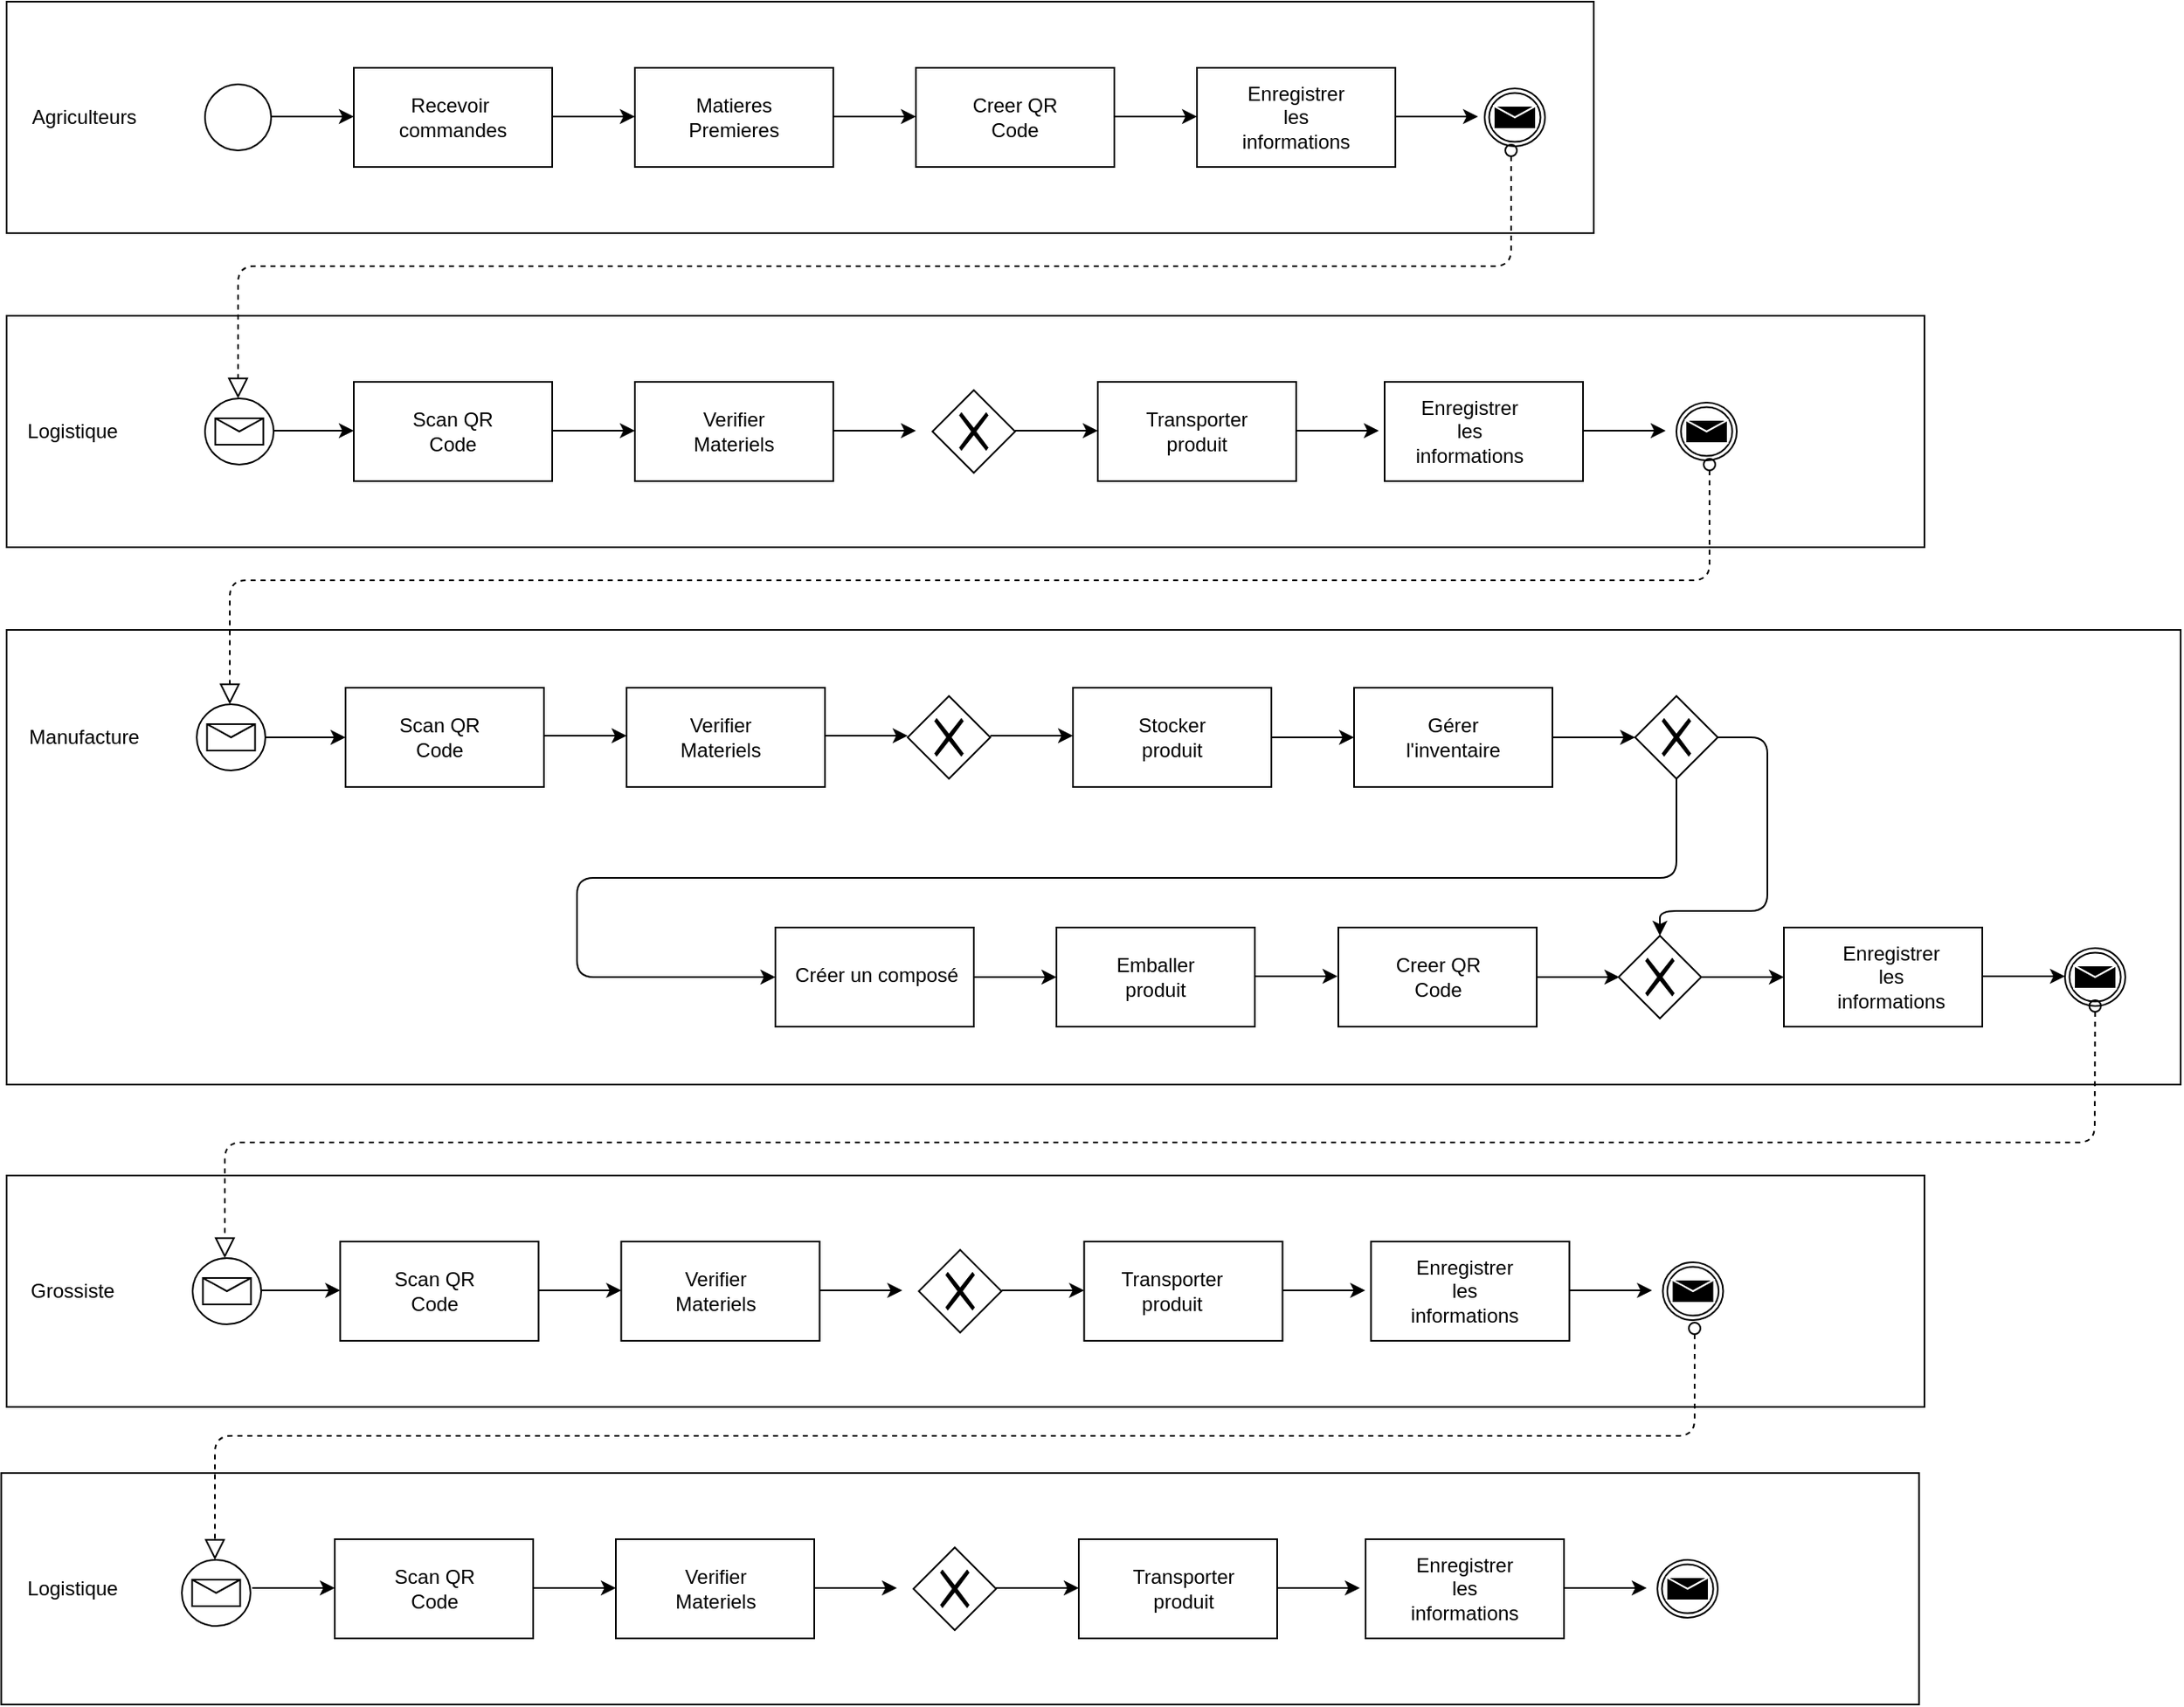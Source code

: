 <mxfile version="12.9.13" type="github">
  <diagram id="81X1mQ6UX0WzqLGWzquK" name="Page-1">
    <mxGraphModel dx="2702" dy="944" grid="1" gridSize="10" guides="1" tooltips="1" connect="1" arrows="1" fold="1" page="1" pageScale="1" pageWidth="827" pageHeight="1169" math="0" shadow="0">
      <root>
        <mxCell id="0" />
        <mxCell id="1" parent="0" />
        <mxCell id="CH9dBk8qKm8a6aNsmR89-1" value="" style="rounded=0;whiteSpace=wrap;html=1;" vertex="1" parent="1">
          <mxGeometry x="-480" y="110" width="960" height="140" as="geometry" />
        </mxCell>
        <mxCell id="CH9dBk8qKm8a6aNsmR89-2" value="" style="ellipse;whiteSpace=wrap;html=1;aspect=fixed;" vertex="1" parent="1">
          <mxGeometry x="-360" y="160" width="40" height="40" as="geometry" />
        </mxCell>
        <mxCell id="CH9dBk8qKm8a6aNsmR89-3" value="" style="rounded=0;whiteSpace=wrap;html=1;" vertex="1" parent="1">
          <mxGeometry x="-270" y="150" width="120" height="60" as="geometry" />
        </mxCell>
        <mxCell id="CH9dBk8qKm8a6aNsmR89-4" value="" style="rounded=0;whiteSpace=wrap;html=1;" vertex="1" parent="1">
          <mxGeometry x="-100" y="150" width="120" height="60" as="geometry" />
        </mxCell>
        <mxCell id="CH9dBk8qKm8a6aNsmR89-5" value="" style="rounded=0;whiteSpace=wrap;html=1;" vertex="1" parent="1">
          <mxGeometry x="70" y="150" width="120" height="60" as="geometry" />
        </mxCell>
        <mxCell id="CH9dBk8qKm8a6aNsmR89-6" value="" style="rounded=0;whiteSpace=wrap;html=1;" vertex="1" parent="1">
          <mxGeometry x="240" y="150" width="120" height="60" as="geometry" />
        </mxCell>
        <mxCell id="CH9dBk8qKm8a6aNsmR89-7" value="" style="shape=mxgraph.bpmn.shape;html=1;verticalLabelPosition=bottom;labelBackgroundColor=#ffffff;verticalAlign=top;align=center;perimeter=ellipsePerimeter;outlineConnect=0;outline=throwing;symbol=message;" vertex="1" parent="1">
          <mxGeometry x="414" y="162.5" width="36.5" height="35" as="geometry" />
        </mxCell>
        <mxCell id="CH9dBk8qKm8a6aNsmR89-8" value="" style="endArrow=classic;html=1;entryX=0;entryY=0.5;entryDx=0;entryDy=0;" edge="1" parent="1">
          <mxGeometry width="50" height="50" relative="1" as="geometry">
            <mxPoint x="-320" y="179.5" as="sourcePoint" />
            <mxPoint x="-270" y="179.5" as="targetPoint" />
          </mxGeometry>
        </mxCell>
        <mxCell id="CH9dBk8qKm8a6aNsmR89-9" value="" style="endArrow=classic;html=1;entryX=0;entryY=0.5;entryDx=0;entryDy=0;" edge="1" parent="1">
          <mxGeometry width="50" height="50" relative="1" as="geometry">
            <mxPoint x="-150" y="179.5" as="sourcePoint" />
            <mxPoint x="-100" y="179.5" as="targetPoint" />
          </mxGeometry>
        </mxCell>
        <mxCell id="CH9dBk8qKm8a6aNsmR89-10" value="" style="endArrow=classic;html=1;entryX=0;entryY=0.5;entryDx=0;entryDy=0;" edge="1" parent="1">
          <mxGeometry width="50" height="50" relative="1" as="geometry">
            <mxPoint x="20" y="179.5" as="sourcePoint" />
            <mxPoint x="70" y="179.5" as="targetPoint" />
          </mxGeometry>
        </mxCell>
        <mxCell id="CH9dBk8qKm8a6aNsmR89-12" value="" style="endArrow=classic;html=1;entryX=0;entryY=0.5;entryDx=0;entryDy=0;" edge="1" parent="1">
          <mxGeometry width="50" height="50" relative="1" as="geometry">
            <mxPoint x="190" y="179.5" as="sourcePoint" />
            <mxPoint x="240" y="179.5" as="targetPoint" />
          </mxGeometry>
        </mxCell>
        <mxCell id="CH9dBk8qKm8a6aNsmR89-13" value="" style="endArrow=classic;html=1;entryX=0;entryY=0.5;entryDx=0;entryDy=0;" edge="1" parent="1">
          <mxGeometry width="50" height="50" relative="1" as="geometry">
            <mxPoint x="360" y="179.5" as="sourcePoint" />
            <mxPoint x="410" y="179.5" as="targetPoint" />
          </mxGeometry>
        </mxCell>
        <mxCell id="CH9dBk8qKm8a6aNsmR89-16" value="" style="rounded=0;whiteSpace=wrap;html=1;" vertex="1" parent="1">
          <mxGeometry x="-480" y="300" width="1160" height="140" as="geometry" />
        </mxCell>
        <mxCell id="CH9dBk8qKm8a6aNsmR89-18" value="" style="rounded=0;whiteSpace=wrap;html=1;" vertex="1" parent="1">
          <mxGeometry x="-270" y="340" width="120" height="60" as="geometry" />
        </mxCell>
        <mxCell id="CH9dBk8qKm8a6aNsmR89-19" value="" style="rounded=0;whiteSpace=wrap;html=1;" vertex="1" parent="1">
          <mxGeometry x="-100" y="340" width="120" height="60" as="geometry" />
        </mxCell>
        <mxCell id="CH9dBk8qKm8a6aNsmR89-20" value="" style="rounded=0;whiteSpace=wrap;html=1;" vertex="1" parent="1">
          <mxGeometry x="180" y="340" width="120" height="60" as="geometry" />
        </mxCell>
        <mxCell id="CH9dBk8qKm8a6aNsmR89-21" value="" style="rounded=0;whiteSpace=wrap;html=1;" vertex="1" parent="1">
          <mxGeometry x="353.5" y="340" width="120" height="60" as="geometry" />
        </mxCell>
        <mxCell id="CH9dBk8qKm8a6aNsmR89-22" value="" style="shape=mxgraph.bpmn.shape;html=1;verticalLabelPosition=bottom;labelBackgroundColor=#ffffff;verticalAlign=top;align=center;perimeter=ellipsePerimeter;outlineConnect=0;outline=throwing;symbol=message;" vertex="1" parent="1">
          <mxGeometry x="530" y="352.5" width="36.5" height="35" as="geometry" />
        </mxCell>
        <mxCell id="CH9dBk8qKm8a6aNsmR89-23" value="" style="endArrow=classic;html=1;entryX=0;entryY=0.5;entryDx=0;entryDy=0;" edge="1" parent="1">
          <mxGeometry width="50" height="50" relative="1" as="geometry">
            <mxPoint x="-320" y="369.5" as="sourcePoint" />
            <mxPoint x="-270" y="369.5" as="targetPoint" />
          </mxGeometry>
        </mxCell>
        <mxCell id="CH9dBk8qKm8a6aNsmR89-24" value="" style="endArrow=classic;html=1;entryX=0;entryY=0.5;entryDx=0;entryDy=0;" edge="1" parent="1">
          <mxGeometry width="50" height="50" relative="1" as="geometry">
            <mxPoint x="-150" y="369.5" as="sourcePoint" />
            <mxPoint x="-100" y="369.5" as="targetPoint" />
          </mxGeometry>
        </mxCell>
        <mxCell id="CH9dBk8qKm8a6aNsmR89-25" value="" style="endArrow=classic;html=1;entryX=0;entryY=0.5;entryDx=0;entryDy=0;" edge="1" parent="1">
          <mxGeometry width="50" height="50" relative="1" as="geometry">
            <mxPoint x="20" y="369.5" as="sourcePoint" />
            <mxPoint x="70" y="369.5" as="targetPoint" />
          </mxGeometry>
        </mxCell>
        <mxCell id="CH9dBk8qKm8a6aNsmR89-26" value="" style="endArrow=classic;html=1;entryX=0;entryY=0.5;entryDx=0;entryDy=0;" edge="1" parent="1">
          <mxGeometry width="50" height="50" relative="1" as="geometry">
            <mxPoint x="130" y="369.5" as="sourcePoint" />
            <mxPoint x="180" y="369.5" as="targetPoint" />
          </mxGeometry>
        </mxCell>
        <mxCell id="CH9dBk8qKm8a6aNsmR89-27" value="" style="endArrow=classic;html=1;entryX=0;entryY=0.5;entryDx=0;entryDy=0;" edge="1" parent="1">
          <mxGeometry width="50" height="50" relative="1" as="geometry">
            <mxPoint x="300" y="369.5" as="sourcePoint" />
            <mxPoint x="350" y="369.5" as="targetPoint" />
          </mxGeometry>
        </mxCell>
        <mxCell id="CH9dBk8qKm8a6aNsmR89-29" value="" style="shape=mxgraph.bpmn.shape;html=1;verticalLabelPosition=bottom;labelBackgroundColor=#ffffff;verticalAlign=top;align=center;perimeter=rhombusPerimeter;background=gateway;outlineConnect=0;outline=none;symbol=exclusiveGw;" vertex="1" parent="1">
          <mxGeometry x="80" y="345" width="50" height="50" as="geometry" />
        </mxCell>
        <mxCell id="CH9dBk8qKm8a6aNsmR89-30" value="" style="endArrow=classic;html=1;entryX=0;entryY=0.5;entryDx=0;entryDy=0;" edge="1" parent="1">
          <mxGeometry width="50" height="50" relative="1" as="geometry">
            <mxPoint x="473.5" y="369.5" as="sourcePoint" />
            <mxPoint x="523.5" y="369.5" as="targetPoint" />
          </mxGeometry>
        </mxCell>
        <mxCell id="CH9dBk8qKm8a6aNsmR89-31" value="" style="startArrow=oval;startFill=0;startSize=7;endArrow=block;endFill=0;endSize=10;dashed=1;html=1;entryX=0.5;entryY=0;entryDx=0;entryDy=0;" edge="1" parent="1">
          <mxGeometry width="100" relative="1" as="geometry">
            <mxPoint x="430" y="200" as="sourcePoint" />
            <mxPoint x="-340" y="350" as="targetPoint" />
            <Array as="points">
              <mxPoint x="430" y="270" />
              <mxPoint x="-340" y="270" />
            </Array>
          </mxGeometry>
        </mxCell>
        <mxCell id="CH9dBk8qKm8a6aNsmR89-33" value="" style="rounded=0;whiteSpace=wrap;html=1;" vertex="1" parent="1">
          <mxGeometry x="-480" y="490" width="1315" height="275" as="geometry" />
        </mxCell>
        <mxCell id="CH9dBk8qKm8a6aNsmR89-34" value="" style="startArrow=oval;startFill=0;startSize=7;endArrow=block;endFill=0;endSize=10;dashed=1;html=1;entryX=0.5;entryY=0;entryDx=0;entryDy=0;" edge="1" parent="1">
          <mxGeometry width="100" relative="1" as="geometry">
            <mxPoint x="550" y="390" as="sourcePoint" />
            <mxPoint x="-345" y="535" as="targetPoint" />
            <Array as="points">
              <mxPoint x="550" y="460" />
              <mxPoint x="-345" y="460" />
            </Array>
          </mxGeometry>
        </mxCell>
        <mxCell id="CH9dBk8qKm8a6aNsmR89-36" value="" style="endArrow=classic;html=1;entryX=0;entryY=0.5;entryDx=0;entryDy=0;" edge="1" parent="1">
          <mxGeometry width="50" height="50" relative="1" as="geometry">
            <mxPoint x="-325" y="555" as="sourcePoint" />
            <mxPoint x="-275" y="555" as="targetPoint" />
          </mxGeometry>
        </mxCell>
        <mxCell id="CH9dBk8qKm8a6aNsmR89-37" value="" style="rounded=0;whiteSpace=wrap;html=1;" vertex="1" parent="1">
          <mxGeometry x="-275" y="525" width="120" height="60" as="geometry" />
        </mxCell>
        <mxCell id="CH9dBk8qKm8a6aNsmR89-38" value="" style="rounded=0;whiteSpace=wrap;html=1;" vertex="1" parent="1">
          <mxGeometry x="-105" y="525" width="120" height="60" as="geometry" />
        </mxCell>
        <mxCell id="CH9dBk8qKm8a6aNsmR89-39" value="" style="endArrow=classic;html=1;entryX=0;entryY=0.5;entryDx=0;entryDy=0;" edge="1" parent="1">
          <mxGeometry width="50" height="50" relative="1" as="geometry">
            <mxPoint x="-155" y="554" as="sourcePoint" />
            <mxPoint x="-105" y="554" as="targetPoint" />
          </mxGeometry>
        </mxCell>
        <mxCell id="CH9dBk8qKm8a6aNsmR89-40" value="" style="endArrow=classic;html=1;entryX=0;entryY=0.5;entryDx=0;entryDy=0;" edge="1" parent="1">
          <mxGeometry width="50" height="50" relative="1" as="geometry">
            <mxPoint x="15" y="554" as="sourcePoint" />
            <mxPoint x="65" y="554" as="targetPoint" />
          </mxGeometry>
        </mxCell>
        <mxCell id="CH9dBk8qKm8a6aNsmR89-41" value="" style="shape=mxgraph.bpmn.shape;html=1;verticalLabelPosition=bottom;labelBackgroundColor=#ffffff;verticalAlign=top;align=center;perimeter=rhombusPerimeter;background=gateway;outlineConnect=0;outline=none;symbol=exclusiveGw;" vertex="1" parent="1">
          <mxGeometry x="65" y="530" width="50" height="50" as="geometry" />
        </mxCell>
        <mxCell id="CH9dBk8qKm8a6aNsmR89-42" value="" style="endArrow=classic;html=1;entryX=0;entryY=0.5;entryDx=0;entryDy=0;" edge="1" parent="1">
          <mxGeometry width="50" height="50" relative="1" as="geometry">
            <mxPoint x="115" y="554" as="sourcePoint" />
            <mxPoint x="165" y="554" as="targetPoint" />
          </mxGeometry>
        </mxCell>
        <mxCell id="CH9dBk8qKm8a6aNsmR89-43" value="" style="rounded=0;whiteSpace=wrap;html=1;" vertex="1" parent="1">
          <mxGeometry x="165" y="525" width="120" height="60" as="geometry" />
        </mxCell>
        <mxCell id="CH9dBk8qKm8a6aNsmR89-44" value="" style="rounded=0;whiteSpace=wrap;html=1;" vertex="1" parent="1">
          <mxGeometry x="335" y="525" width="120" height="60" as="geometry" />
        </mxCell>
        <mxCell id="CH9dBk8qKm8a6aNsmR89-45" value="" style="endArrow=classic;html=1;entryX=0;entryY=0.5;entryDx=0;entryDy=0;" edge="1" parent="1">
          <mxGeometry width="50" height="50" relative="1" as="geometry">
            <mxPoint x="285" y="555" as="sourcePoint" />
            <mxPoint x="335" y="555" as="targetPoint" />
          </mxGeometry>
        </mxCell>
        <mxCell id="CH9dBk8qKm8a6aNsmR89-46" value="" style="shape=mxgraph.bpmn.shape;html=1;verticalLabelPosition=bottom;labelBackgroundColor=#ffffff;verticalAlign=top;align=center;perimeter=rhombusPerimeter;background=gateway;outlineConnect=0;outline=none;symbol=exclusiveGw;" vertex="1" parent="1">
          <mxGeometry x="505" y="530" width="50" height="50" as="geometry" />
        </mxCell>
        <mxCell id="CH9dBk8qKm8a6aNsmR89-47" value="" style="endArrow=classic;html=1;entryX=0;entryY=0.5;entryDx=0;entryDy=0;" edge="1" parent="1">
          <mxGeometry width="50" height="50" relative="1" as="geometry">
            <mxPoint x="455" y="555" as="sourcePoint" />
            <mxPoint x="505" y="555" as="targetPoint" />
          </mxGeometry>
        </mxCell>
        <mxCell id="CH9dBk8qKm8a6aNsmR89-48" value="" style="rounded=0;whiteSpace=wrap;html=1;" vertex="1" parent="1">
          <mxGeometry x="-15" y="670" width="120" height="60" as="geometry" />
        </mxCell>
        <mxCell id="CH9dBk8qKm8a6aNsmR89-49" value="" style="rounded=0;whiteSpace=wrap;html=1;" vertex="1" parent="1">
          <mxGeometry x="155" y="670" width="120" height="60" as="geometry" />
        </mxCell>
        <mxCell id="CH9dBk8qKm8a6aNsmR89-50" value="" style="rounded=0;whiteSpace=wrap;html=1;" vertex="1" parent="1">
          <mxGeometry x="325.5" y="670" width="120" height="60" as="geometry" />
        </mxCell>
        <mxCell id="CH9dBk8qKm8a6aNsmR89-51" value="" style="shape=mxgraph.bpmn.shape;html=1;verticalLabelPosition=bottom;labelBackgroundColor=#ffffff;verticalAlign=top;align=center;perimeter=rhombusPerimeter;background=gateway;outlineConnect=0;outline=none;symbol=exclusiveGw;" vertex="1" parent="1">
          <mxGeometry x="495" y="675" width="50" height="50" as="geometry" />
        </mxCell>
        <mxCell id="CH9dBk8qKm8a6aNsmR89-52" value="" style="endArrow=classic;html=1;entryX=0;entryY=0.5;entryDx=0;entryDy=0;" edge="1" parent="1">
          <mxGeometry width="50" height="50" relative="1" as="geometry">
            <mxPoint x="105" y="700" as="sourcePoint" />
            <mxPoint x="155" y="700" as="targetPoint" />
          </mxGeometry>
        </mxCell>
        <mxCell id="CH9dBk8qKm8a6aNsmR89-53" value="" style="endArrow=classic;html=1;entryX=0;entryY=0.5;entryDx=0;entryDy=0;" edge="1" parent="1">
          <mxGeometry width="50" height="50" relative="1" as="geometry">
            <mxPoint x="275" y="699.5" as="sourcePoint" />
            <mxPoint x="325" y="699.5" as="targetPoint" />
          </mxGeometry>
        </mxCell>
        <mxCell id="CH9dBk8qKm8a6aNsmR89-54" value="" style="endArrow=classic;html=1;entryX=0;entryY=0.5;entryDx=0;entryDy=0;" edge="1" parent="1">
          <mxGeometry width="50" height="50" relative="1" as="geometry">
            <mxPoint x="445.5" y="700" as="sourcePoint" />
            <mxPoint x="495.5" y="700" as="targetPoint" />
          </mxGeometry>
        </mxCell>
        <mxCell id="CH9dBk8qKm8a6aNsmR89-55" value="" style="endArrow=classic;html=1;entryX=0;entryY=0.5;entryDx=0;entryDy=0;" edge="1" parent="1">
          <mxGeometry width="50" height="50" relative="1" as="geometry">
            <mxPoint x="545" y="700" as="sourcePoint" />
            <mxPoint x="595" y="700" as="targetPoint" />
          </mxGeometry>
        </mxCell>
        <mxCell id="CH9dBk8qKm8a6aNsmR89-56" value="" style="rounded=0;whiteSpace=wrap;html=1;" vertex="1" parent="1">
          <mxGeometry x="595" y="670" width="120" height="60" as="geometry" />
        </mxCell>
        <mxCell id="CH9dBk8qKm8a6aNsmR89-57" value="" style="shape=mxgraph.bpmn.shape;html=1;verticalLabelPosition=bottom;labelBackgroundColor=#ffffff;verticalAlign=top;align=center;perimeter=ellipsePerimeter;outlineConnect=0;outline=throwing;symbol=message;" vertex="1" parent="1">
          <mxGeometry x="765" y="682.5" width="36.5" height="35" as="geometry" />
        </mxCell>
        <mxCell id="CH9dBk8qKm8a6aNsmR89-61" value="" style="endArrow=classic;html=1;entryX=0;entryY=0.5;entryDx=0;entryDy=0;" edge="1" parent="1">
          <mxGeometry width="50" height="50" relative="1" as="geometry">
            <mxPoint x="715" y="699.5" as="sourcePoint" />
            <mxPoint x="765" y="699.5" as="targetPoint" />
          </mxGeometry>
        </mxCell>
        <mxCell id="CH9dBk8qKm8a6aNsmR89-63" value="" style="endArrow=classic;html=1;exitX=0.5;exitY=1;exitDx=0;exitDy=0;entryX=0;entryY=0.5;entryDx=0;entryDy=0;" edge="1" parent="1" source="CH9dBk8qKm8a6aNsmR89-46" target="CH9dBk8qKm8a6aNsmR89-48">
          <mxGeometry width="50" height="50" relative="1" as="geometry">
            <mxPoint x="235" y="652.5" as="sourcePoint" />
            <mxPoint x="285" y="602.5" as="targetPoint" />
            <Array as="points">
              <mxPoint x="530" y="640" />
              <mxPoint x="-135" y="640" />
              <mxPoint x="-135" y="700" />
            </Array>
          </mxGeometry>
        </mxCell>
        <mxCell id="CH9dBk8qKm8a6aNsmR89-64" value="" style="endArrow=classic;html=1;entryX=0.5;entryY=0;entryDx=0;entryDy=0;" edge="1" parent="1" target="CH9dBk8qKm8a6aNsmR89-51">
          <mxGeometry width="50" height="50" relative="1" as="geometry">
            <mxPoint x="555" y="555" as="sourcePoint" />
            <mxPoint x="605" y="505" as="targetPoint" />
            <Array as="points">
              <mxPoint x="585" y="555" />
              <mxPoint x="585" y="660" />
              <mxPoint x="520" y="660" />
            </Array>
          </mxGeometry>
        </mxCell>
        <mxCell id="CH9dBk8qKm8a6aNsmR89-79" value="" style="rounded=0;whiteSpace=wrap;html=1;" vertex="1" parent="1">
          <mxGeometry x="-480" y="820" width="1160" height="140" as="geometry" />
        </mxCell>
        <mxCell id="CH9dBk8qKm8a6aNsmR89-108" style="edgeStyle=orthogonalEdgeStyle;rounded=0;orthogonalLoop=1;jettySize=auto;html=1;" edge="1" parent="1">
          <mxGeometry relative="1" as="geometry">
            <mxPoint x="-348.25" y="870" as="targetPoint" />
            <mxPoint x="-348.25" y="870" as="sourcePoint" />
          </mxGeometry>
        </mxCell>
        <mxCell id="CH9dBk8qKm8a6aNsmR89-81" value="" style="rounded=0;whiteSpace=wrap;html=1;" vertex="1" parent="1">
          <mxGeometry x="-278.25" y="860" width="120" height="60" as="geometry" />
        </mxCell>
        <mxCell id="CH9dBk8qKm8a6aNsmR89-82" value="" style="rounded=0;whiteSpace=wrap;html=1;" vertex="1" parent="1">
          <mxGeometry x="-108.25" y="860" width="120" height="60" as="geometry" />
        </mxCell>
        <mxCell id="CH9dBk8qKm8a6aNsmR89-83" value="" style="rounded=0;whiteSpace=wrap;html=1;" vertex="1" parent="1">
          <mxGeometry x="171.75" y="860" width="120" height="60" as="geometry" />
        </mxCell>
        <mxCell id="CH9dBk8qKm8a6aNsmR89-84" value="" style="rounded=0;whiteSpace=wrap;html=1;" vertex="1" parent="1">
          <mxGeometry x="345.25" y="860" width="120" height="60" as="geometry" />
        </mxCell>
        <mxCell id="CH9dBk8qKm8a6aNsmR89-85" value="" style="shape=mxgraph.bpmn.shape;html=1;verticalLabelPosition=bottom;labelBackgroundColor=#ffffff;verticalAlign=top;align=center;perimeter=ellipsePerimeter;outlineConnect=0;outline=throwing;symbol=message;" vertex="1" parent="1">
          <mxGeometry x="521.75" y="872.5" width="36.5" height="35" as="geometry" />
        </mxCell>
        <mxCell id="CH9dBk8qKm8a6aNsmR89-86" value="" style="endArrow=classic;html=1;entryX=0;entryY=0.5;entryDx=0;entryDy=0;" edge="1" parent="1">
          <mxGeometry width="50" height="50" relative="1" as="geometry">
            <mxPoint x="-328.25" y="889.5" as="sourcePoint" />
            <mxPoint x="-278.25" y="889.5" as="targetPoint" />
          </mxGeometry>
        </mxCell>
        <mxCell id="CH9dBk8qKm8a6aNsmR89-87" value="" style="endArrow=classic;html=1;entryX=0;entryY=0.5;entryDx=0;entryDy=0;" edge="1" parent="1">
          <mxGeometry width="50" height="50" relative="1" as="geometry">
            <mxPoint x="-158.25" y="889.5" as="sourcePoint" />
            <mxPoint x="-108.25" y="889.5" as="targetPoint" />
          </mxGeometry>
        </mxCell>
        <mxCell id="CH9dBk8qKm8a6aNsmR89-88" value="" style="endArrow=classic;html=1;entryX=0;entryY=0.5;entryDx=0;entryDy=0;" edge="1" parent="1">
          <mxGeometry width="50" height="50" relative="1" as="geometry">
            <mxPoint x="11.75" y="889.5" as="sourcePoint" />
            <mxPoint x="61.75" y="889.5" as="targetPoint" />
          </mxGeometry>
        </mxCell>
        <mxCell id="CH9dBk8qKm8a6aNsmR89-89" value="" style="endArrow=classic;html=1;entryX=0;entryY=0.5;entryDx=0;entryDy=0;" edge="1" parent="1">
          <mxGeometry width="50" height="50" relative="1" as="geometry">
            <mxPoint x="121.75" y="889.5" as="sourcePoint" />
            <mxPoint x="171.75" y="889.5" as="targetPoint" />
          </mxGeometry>
        </mxCell>
        <mxCell id="CH9dBk8qKm8a6aNsmR89-90" value="" style="endArrow=classic;html=1;entryX=0;entryY=0.5;entryDx=0;entryDy=0;" edge="1" parent="1">
          <mxGeometry width="50" height="50" relative="1" as="geometry">
            <mxPoint x="291.75" y="889.5" as="sourcePoint" />
            <mxPoint x="341.75" y="889.5" as="targetPoint" />
          </mxGeometry>
        </mxCell>
        <mxCell id="CH9dBk8qKm8a6aNsmR89-91" value="" style="shape=mxgraph.bpmn.shape;html=1;verticalLabelPosition=bottom;labelBackgroundColor=#ffffff;verticalAlign=top;align=center;perimeter=rhombusPerimeter;background=gateway;outlineConnect=0;outline=none;symbol=exclusiveGw;" vertex="1" parent="1">
          <mxGeometry x="71.75" y="865" width="50" height="50" as="geometry" />
        </mxCell>
        <mxCell id="CH9dBk8qKm8a6aNsmR89-92" value="" style="endArrow=classic;html=1;entryX=0;entryY=0.5;entryDx=0;entryDy=0;" edge="1" parent="1">
          <mxGeometry width="50" height="50" relative="1" as="geometry">
            <mxPoint x="465.25" y="889.5" as="sourcePoint" />
            <mxPoint x="515.25" y="889.5" as="targetPoint" />
          </mxGeometry>
        </mxCell>
        <mxCell id="CH9dBk8qKm8a6aNsmR89-93" value="" style="startArrow=oval;startFill=0;startSize=7;endArrow=block;endFill=0;endSize=10;dashed=1;html=1;exitX=0.5;exitY=1;exitDx=0;exitDy=0;" edge="1" parent="1" source="CH9dBk8qKm8a6aNsmR89-57">
          <mxGeometry width="100" relative="1" as="geometry">
            <mxPoint x="790" y="747.5" as="sourcePoint" />
            <mxPoint x="-348" y="870" as="targetPoint" />
            <Array as="points">
              <mxPoint x="783" y="800" />
              <mxPoint x="-348" y="800" />
            </Array>
          </mxGeometry>
        </mxCell>
        <mxCell id="CH9dBk8qKm8a6aNsmR89-94" value="" style="rounded=0;whiteSpace=wrap;html=1;" vertex="1" parent="1">
          <mxGeometry x="-483.25" y="1000" width="1160" height="140" as="geometry" />
        </mxCell>
        <mxCell id="CH9dBk8qKm8a6aNsmR89-96" value="" style="rounded=0;whiteSpace=wrap;html=1;" vertex="1" parent="1">
          <mxGeometry x="-281.5" y="1040" width="120" height="60" as="geometry" />
        </mxCell>
        <mxCell id="CH9dBk8qKm8a6aNsmR89-97" value="" style="rounded=0;whiteSpace=wrap;html=1;" vertex="1" parent="1">
          <mxGeometry x="-111.5" y="1040" width="120" height="60" as="geometry" />
        </mxCell>
        <mxCell id="CH9dBk8qKm8a6aNsmR89-98" value="" style="rounded=0;whiteSpace=wrap;html=1;" vertex="1" parent="1">
          <mxGeometry x="168.5" y="1040" width="120" height="60" as="geometry" />
        </mxCell>
        <mxCell id="CH9dBk8qKm8a6aNsmR89-99" value="" style="rounded=0;whiteSpace=wrap;html=1;" vertex="1" parent="1">
          <mxGeometry x="342" y="1040" width="120" height="60" as="geometry" />
        </mxCell>
        <mxCell id="CH9dBk8qKm8a6aNsmR89-100" value="" style="shape=mxgraph.bpmn.shape;html=1;verticalLabelPosition=bottom;labelBackgroundColor=#ffffff;verticalAlign=top;align=center;perimeter=ellipsePerimeter;outlineConnect=0;outline=throwing;symbol=message;" vertex="1" parent="1">
          <mxGeometry x="518.5" y="1052.5" width="36.5" height="35" as="geometry" />
        </mxCell>
        <mxCell id="CH9dBk8qKm8a6aNsmR89-101" value="" style="endArrow=classic;html=1;entryX=0;entryY=0.5;entryDx=0;entryDy=0;" edge="1" parent="1">
          <mxGeometry width="50" height="50" relative="1" as="geometry">
            <mxPoint x="-331.5" y="1069.5" as="sourcePoint" />
            <mxPoint x="-281.5" y="1069.5" as="targetPoint" />
          </mxGeometry>
        </mxCell>
        <mxCell id="CH9dBk8qKm8a6aNsmR89-102" value="" style="endArrow=classic;html=1;entryX=0;entryY=0.5;entryDx=0;entryDy=0;" edge="1" parent="1">
          <mxGeometry width="50" height="50" relative="1" as="geometry">
            <mxPoint x="-161.5" y="1069.5" as="sourcePoint" />
            <mxPoint x="-111.5" y="1069.5" as="targetPoint" />
          </mxGeometry>
        </mxCell>
        <mxCell id="CH9dBk8qKm8a6aNsmR89-103" value="" style="endArrow=classic;html=1;entryX=0;entryY=0.5;entryDx=0;entryDy=0;" edge="1" parent="1">
          <mxGeometry width="50" height="50" relative="1" as="geometry">
            <mxPoint x="8.5" y="1069.5" as="sourcePoint" />
            <mxPoint x="58.5" y="1069.5" as="targetPoint" />
          </mxGeometry>
        </mxCell>
        <mxCell id="CH9dBk8qKm8a6aNsmR89-104" value="" style="endArrow=classic;html=1;entryX=0;entryY=0.5;entryDx=0;entryDy=0;" edge="1" parent="1">
          <mxGeometry width="50" height="50" relative="1" as="geometry">
            <mxPoint x="118.5" y="1069.5" as="sourcePoint" />
            <mxPoint x="168.5" y="1069.5" as="targetPoint" />
          </mxGeometry>
        </mxCell>
        <mxCell id="CH9dBk8qKm8a6aNsmR89-105" value="" style="endArrow=classic;html=1;entryX=0;entryY=0.5;entryDx=0;entryDy=0;" edge="1" parent="1">
          <mxGeometry width="50" height="50" relative="1" as="geometry">
            <mxPoint x="288.5" y="1069.5" as="sourcePoint" />
            <mxPoint x="338.5" y="1069.5" as="targetPoint" />
          </mxGeometry>
        </mxCell>
        <mxCell id="CH9dBk8qKm8a6aNsmR89-106" value="" style="shape=mxgraph.bpmn.shape;html=1;verticalLabelPosition=bottom;labelBackgroundColor=#ffffff;verticalAlign=top;align=center;perimeter=rhombusPerimeter;background=gateway;outlineConnect=0;outline=none;symbol=exclusiveGw;" vertex="1" parent="1">
          <mxGeometry x="68.5" y="1045" width="50" height="50" as="geometry" />
        </mxCell>
        <mxCell id="CH9dBk8qKm8a6aNsmR89-107" value="" style="endArrow=classic;html=1;entryX=0;entryY=0.5;entryDx=0;entryDy=0;" edge="1" parent="1">
          <mxGeometry width="50" height="50" relative="1" as="geometry">
            <mxPoint x="462" y="1069.5" as="sourcePoint" />
            <mxPoint x="512" y="1069.5" as="targetPoint" />
          </mxGeometry>
        </mxCell>
        <mxCell id="CH9dBk8qKm8a6aNsmR89-109" value="" style="startArrow=oval;startFill=0;startSize=7;endArrow=block;endFill=0;endSize=10;dashed=1;html=1;entryX=0.5;entryY=0;entryDx=0;entryDy=0;" edge="1" parent="1">
          <mxGeometry width="100" relative="1" as="geometry">
            <mxPoint x="541" y="912.5" as="sourcePoint" />
            <mxPoint x="-354" y="1052.5" as="targetPoint" />
            <Array as="points">
              <mxPoint x="541" y="977.5" />
              <mxPoint x="-354" y="977.5" />
            </Array>
          </mxGeometry>
        </mxCell>
        <mxCell id="CH9dBk8qKm8a6aNsmR89-110" value="Recevoir&amp;nbsp; commandes" style="text;html=1;strokeColor=none;fillColor=none;align=center;verticalAlign=middle;whiteSpace=wrap;rounded=0;" vertex="1" parent="1">
          <mxGeometry x="-230" y="170" width="40" height="20" as="geometry" />
        </mxCell>
        <mxCell id="CH9dBk8qKm8a6aNsmR89-112" value="Matieres Premieres" style="text;html=1;strokeColor=none;fillColor=none;align=center;verticalAlign=middle;whiteSpace=wrap;rounded=0;" vertex="1" parent="1">
          <mxGeometry x="-60" y="170" width="40" height="20" as="geometry" />
        </mxCell>
        <mxCell id="CH9dBk8qKm8a6aNsmR89-113" value="Creer QR Code" style="text;html=1;strokeColor=none;fillColor=none;align=center;verticalAlign=middle;whiteSpace=wrap;rounded=0;" vertex="1" parent="1">
          <mxGeometry x="100" y="170" width="60" height="20" as="geometry" />
        </mxCell>
        <mxCell id="CH9dBk8qKm8a6aNsmR89-114" value="Enregistrer les informations" style="text;html=1;strokeColor=none;fillColor=none;align=center;verticalAlign=middle;whiteSpace=wrap;rounded=0;" vertex="1" parent="1">
          <mxGeometry x="270" y="170" width="60" height="20" as="geometry" />
        </mxCell>
        <mxCell id="CH9dBk8qKm8a6aNsmR89-115" value="Agriculteurs" style="text;html=1;strokeColor=none;fillColor=none;align=center;verticalAlign=middle;whiteSpace=wrap;rounded=0;" vertex="1" parent="1">
          <mxGeometry x="-453" y="170" width="40" height="20" as="geometry" />
        </mxCell>
        <mxCell id="CH9dBk8qKm8a6aNsmR89-116" value="Logistique" style="text;html=1;strokeColor=none;fillColor=none;align=center;verticalAlign=middle;whiteSpace=wrap;rounded=0;" vertex="1" parent="1">
          <mxGeometry x="-460" y="360" width="40" height="20" as="geometry" />
        </mxCell>
        <mxCell id="CH9dBk8qKm8a6aNsmR89-117" value="Manufacture" style="text;html=1;strokeColor=none;fillColor=none;align=center;verticalAlign=middle;whiteSpace=wrap;rounded=0;" vertex="1" parent="1">
          <mxGeometry x="-453.5" y="545" width="40" height="20" as="geometry" />
        </mxCell>
        <mxCell id="CH9dBk8qKm8a6aNsmR89-118" value="Grossiste" style="text;html=1;strokeColor=none;fillColor=none;align=center;verticalAlign=middle;whiteSpace=wrap;rounded=0;" vertex="1" parent="1">
          <mxGeometry x="-460" y="880" width="40" height="20" as="geometry" />
        </mxCell>
        <mxCell id="CH9dBk8qKm8a6aNsmR89-119" value="Logistique" style="text;html=1;strokeColor=none;fillColor=none;align=center;verticalAlign=middle;whiteSpace=wrap;rounded=0;" vertex="1" parent="1">
          <mxGeometry x="-460" y="1060" width="40" height="20" as="geometry" />
        </mxCell>
        <mxCell id="CH9dBk8qKm8a6aNsmR89-120" value="Scan QR Code" style="text;html=1;strokeColor=none;fillColor=none;align=center;verticalAlign=middle;whiteSpace=wrap;rounded=0;" vertex="1" parent="1">
          <mxGeometry x="-240" y="360" width="60" height="20" as="geometry" />
        </mxCell>
        <mxCell id="CH9dBk8qKm8a6aNsmR89-121" value="Verifier Materiels" style="text;html=1;strokeColor=none;fillColor=none;align=center;verticalAlign=middle;whiteSpace=wrap;rounded=0;" vertex="1" parent="1">
          <mxGeometry x="-60" y="360" width="40" height="20" as="geometry" />
        </mxCell>
        <mxCell id="CH9dBk8qKm8a6aNsmR89-122" value="Transporter produit" style="text;html=1;strokeColor=none;fillColor=none;align=center;verticalAlign=middle;whiteSpace=wrap;rounded=0;" vertex="1" parent="1">
          <mxGeometry x="220" y="360" width="40" height="20" as="geometry" />
        </mxCell>
        <mxCell id="CH9dBk8qKm8a6aNsmR89-123" value="Enregistrer les informations" style="text;html=1;strokeColor=none;fillColor=none;align=center;verticalAlign=middle;whiteSpace=wrap;rounded=0;" vertex="1" parent="1">
          <mxGeometry x="375.25" y="360" width="60" height="20" as="geometry" />
        </mxCell>
        <mxCell id="CH9dBk8qKm8a6aNsmR89-124" value="Scan QR Code" style="text;html=1;strokeColor=none;fillColor=none;align=center;verticalAlign=middle;whiteSpace=wrap;rounded=0;" vertex="1" parent="1">
          <mxGeometry x="-248.25" y="545" width="60" height="20" as="geometry" />
        </mxCell>
        <mxCell id="CH9dBk8qKm8a6aNsmR89-125" value="Verifier Materiels" style="text;html=1;strokeColor=none;fillColor=none;align=center;verticalAlign=middle;whiteSpace=wrap;rounded=0;" vertex="1" parent="1">
          <mxGeometry x="-68.25" y="545" width="40" height="20" as="geometry" />
        </mxCell>
        <mxCell id="CH9dBk8qKm8a6aNsmR89-126" value="Creer QR Code" style="text;html=1;strokeColor=none;fillColor=none;align=center;verticalAlign=middle;whiteSpace=wrap;rounded=0;" vertex="1" parent="1">
          <mxGeometry x="355.5" y="690" width="60" height="20" as="geometry" />
        </mxCell>
        <mxCell id="CH9dBk8qKm8a6aNsmR89-127" value="Enregistrer les informations" style="text;html=1;strokeColor=none;fillColor=none;align=center;verticalAlign=middle;whiteSpace=wrap;rounded=0;" vertex="1" parent="1">
          <mxGeometry x="630" y="690" width="60" height="20" as="geometry" />
        </mxCell>
        <mxCell id="CH9dBk8qKm8a6aNsmR89-128" value="Créer un composé" style="text;whiteSpace=wrap;html=1;" vertex="1" parent="1">
          <mxGeometry x="-5" y="685" width="120" height="30" as="geometry" />
        </mxCell>
        <mxCell id="CH9dBk8qKm8a6aNsmR89-129" value="Gérer l&#39;inventaire" style="text;html=1;strokeColor=none;fillColor=none;align=center;verticalAlign=middle;whiteSpace=wrap;rounded=0;" vertex="1" parent="1">
          <mxGeometry x="365" y="545" width="60" height="20" as="geometry" />
        </mxCell>
        <mxCell id="CH9dBk8qKm8a6aNsmR89-130" value="Stocker produit" style="text;html=1;strokeColor=none;fillColor=none;align=center;verticalAlign=middle;whiteSpace=wrap;rounded=0;" vertex="1" parent="1">
          <mxGeometry x="195" y="545" width="60" height="20" as="geometry" />
        </mxCell>
        <mxCell id="CH9dBk8qKm8a6aNsmR89-131" value="Emballer produit" style="text;html=1;strokeColor=none;fillColor=none;align=center;verticalAlign=middle;whiteSpace=wrap;rounded=0;" vertex="1" parent="1">
          <mxGeometry x="185" y="690" width="60" height="20" as="geometry" />
        </mxCell>
        <mxCell id="CH9dBk8qKm8a6aNsmR89-132" value="Scan QR Code" style="text;html=1;strokeColor=none;fillColor=none;align=center;verticalAlign=middle;whiteSpace=wrap;rounded=0;" vertex="1" parent="1">
          <mxGeometry x="-251.5" y="880" width="60" height="20" as="geometry" />
        </mxCell>
        <mxCell id="CH9dBk8qKm8a6aNsmR89-133" value="Scan QR Code" style="text;html=1;strokeColor=none;fillColor=none;align=center;verticalAlign=middle;whiteSpace=wrap;rounded=0;" vertex="1" parent="1">
          <mxGeometry x="-251.5" y="1060" width="60" height="20" as="geometry" />
        </mxCell>
        <mxCell id="CH9dBk8qKm8a6aNsmR89-134" value="Verifier Materiels" style="text;html=1;strokeColor=none;fillColor=none;align=center;verticalAlign=middle;whiteSpace=wrap;rounded=0;" vertex="1" parent="1">
          <mxGeometry x="-71.5" y="880" width="40" height="20" as="geometry" />
        </mxCell>
        <mxCell id="CH9dBk8qKm8a6aNsmR89-135" value="Verifier Materiels" style="text;html=1;strokeColor=none;fillColor=none;align=center;verticalAlign=middle;whiteSpace=wrap;rounded=0;" vertex="1" parent="1">
          <mxGeometry x="-71.5" y="1060" width="40" height="20" as="geometry" />
        </mxCell>
        <mxCell id="CH9dBk8qKm8a6aNsmR89-136" value="Transporter produit" style="text;html=1;strokeColor=none;fillColor=none;align=center;verticalAlign=middle;whiteSpace=wrap;rounded=0;" vertex="1" parent="1">
          <mxGeometry x="205" y="880" width="40" height="20" as="geometry" />
        </mxCell>
        <mxCell id="CH9dBk8qKm8a6aNsmR89-137" value="Transporter produit" style="text;html=1;strokeColor=none;fillColor=none;align=center;verticalAlign=middle;whiteSpace=wrap;rounded=0;" vertex="1" parent="1">
          <mxGeometry x="211.75" y="1060" width="40" height="20" as="geometry" />
        </mxCell>
        <mxCell id="CH9dBk8qKm8a6aNsmR89-138" value="Enregistrer les informations" style="text;html=1;strokeColor=none;fillColor=none;align=center;verticalAlign=middle;whiteSpace=wrap;rounded=0;" vertex="1" parent="1">
          <mxGeometry x="372" y="880" width="60" height="20" as="geometry" />
        </mxCell>
        <mxCell id="CH9dBk8qKm8a6aNsmR89-139" value="Enregistrer les informations" style="text;html=1;strokeColor=none;fillColor=none;align=center;verticalAlign=middle;whiteSpace=wrap;rounded=0;" vertex="1" parent="1">
          <mxGeometry x="372" y="1060" width="60" height="20" as="geometry" />
        </mxCell>
        <mxCell id="CH9dBk8qKm8a6aNsmR89-140" value="" style="shape=mxgraph.bpmn.shape;html=1;verticalLabelPosition=bottom;labelBackgroundColor=#ffffff;verticalAlign=top;align=center;perimeter=ellipsePerimeter;outlineConnect=0;outline=standard;symbol=message;" vertex="1" parent="1">
          <mxGeometry x="-365" y="535" width="41.5" height="40" as="geometry" />
        </mxCell>
        <mxCell id="CH9dBk8qKm8a6aNsmR89-141" value="" style="shape=mxgraph.bpmn.shape;html=1;verticalLabelPosition=bottom;labelBackgroundColor=#ffffff;verticalAlign=top;align=center;perimeter=ellipsePerimeter;outlineConnect=0;outline=standard;symbol=message;" vertex="1" parent="1">
          <mxGeometry x="-360" y="350" width="41.5" height="40" as="geometry" />
        </mxCell>
        <mxCell id="CH9dBk8qKm8a6aNsmR89-142" value="" style="shape=mxgraph.bpmn.shape;html=1;verticalLabelPosition=bottom;labelBackgroundColor=#ffffff;verticalAlign=top;align=center;perimeter=ellipsePerimeter;outlineConnect=0;outline=standard;symbol=message;" vertex="1" parent="1">
          <mxGeometry x="-367.5" y="870" width="41.5" height="40" as="geometry" />
        </mxCell>
        <mxCell id="CH9dBk8qKm8a6aNsmR89-143" value="" style="shape=mxgraph.bpmn.shape;html=1;verticalLabelPosition=bottom;labelBackgroundColor=#ffffff;verticalAlign=top;align=center;perimeter=ellipsePerimeter;outlineConnect=0;outline=standard;symbol=message;" vertex="1" parent="1">
          <mxGeometry x="-374" y="1052.5" width="41.5" height="40" as="geometry" />
        </mxCell>
      </root>
    </mxGraphModel>
  </diagram>
</mxfile>

